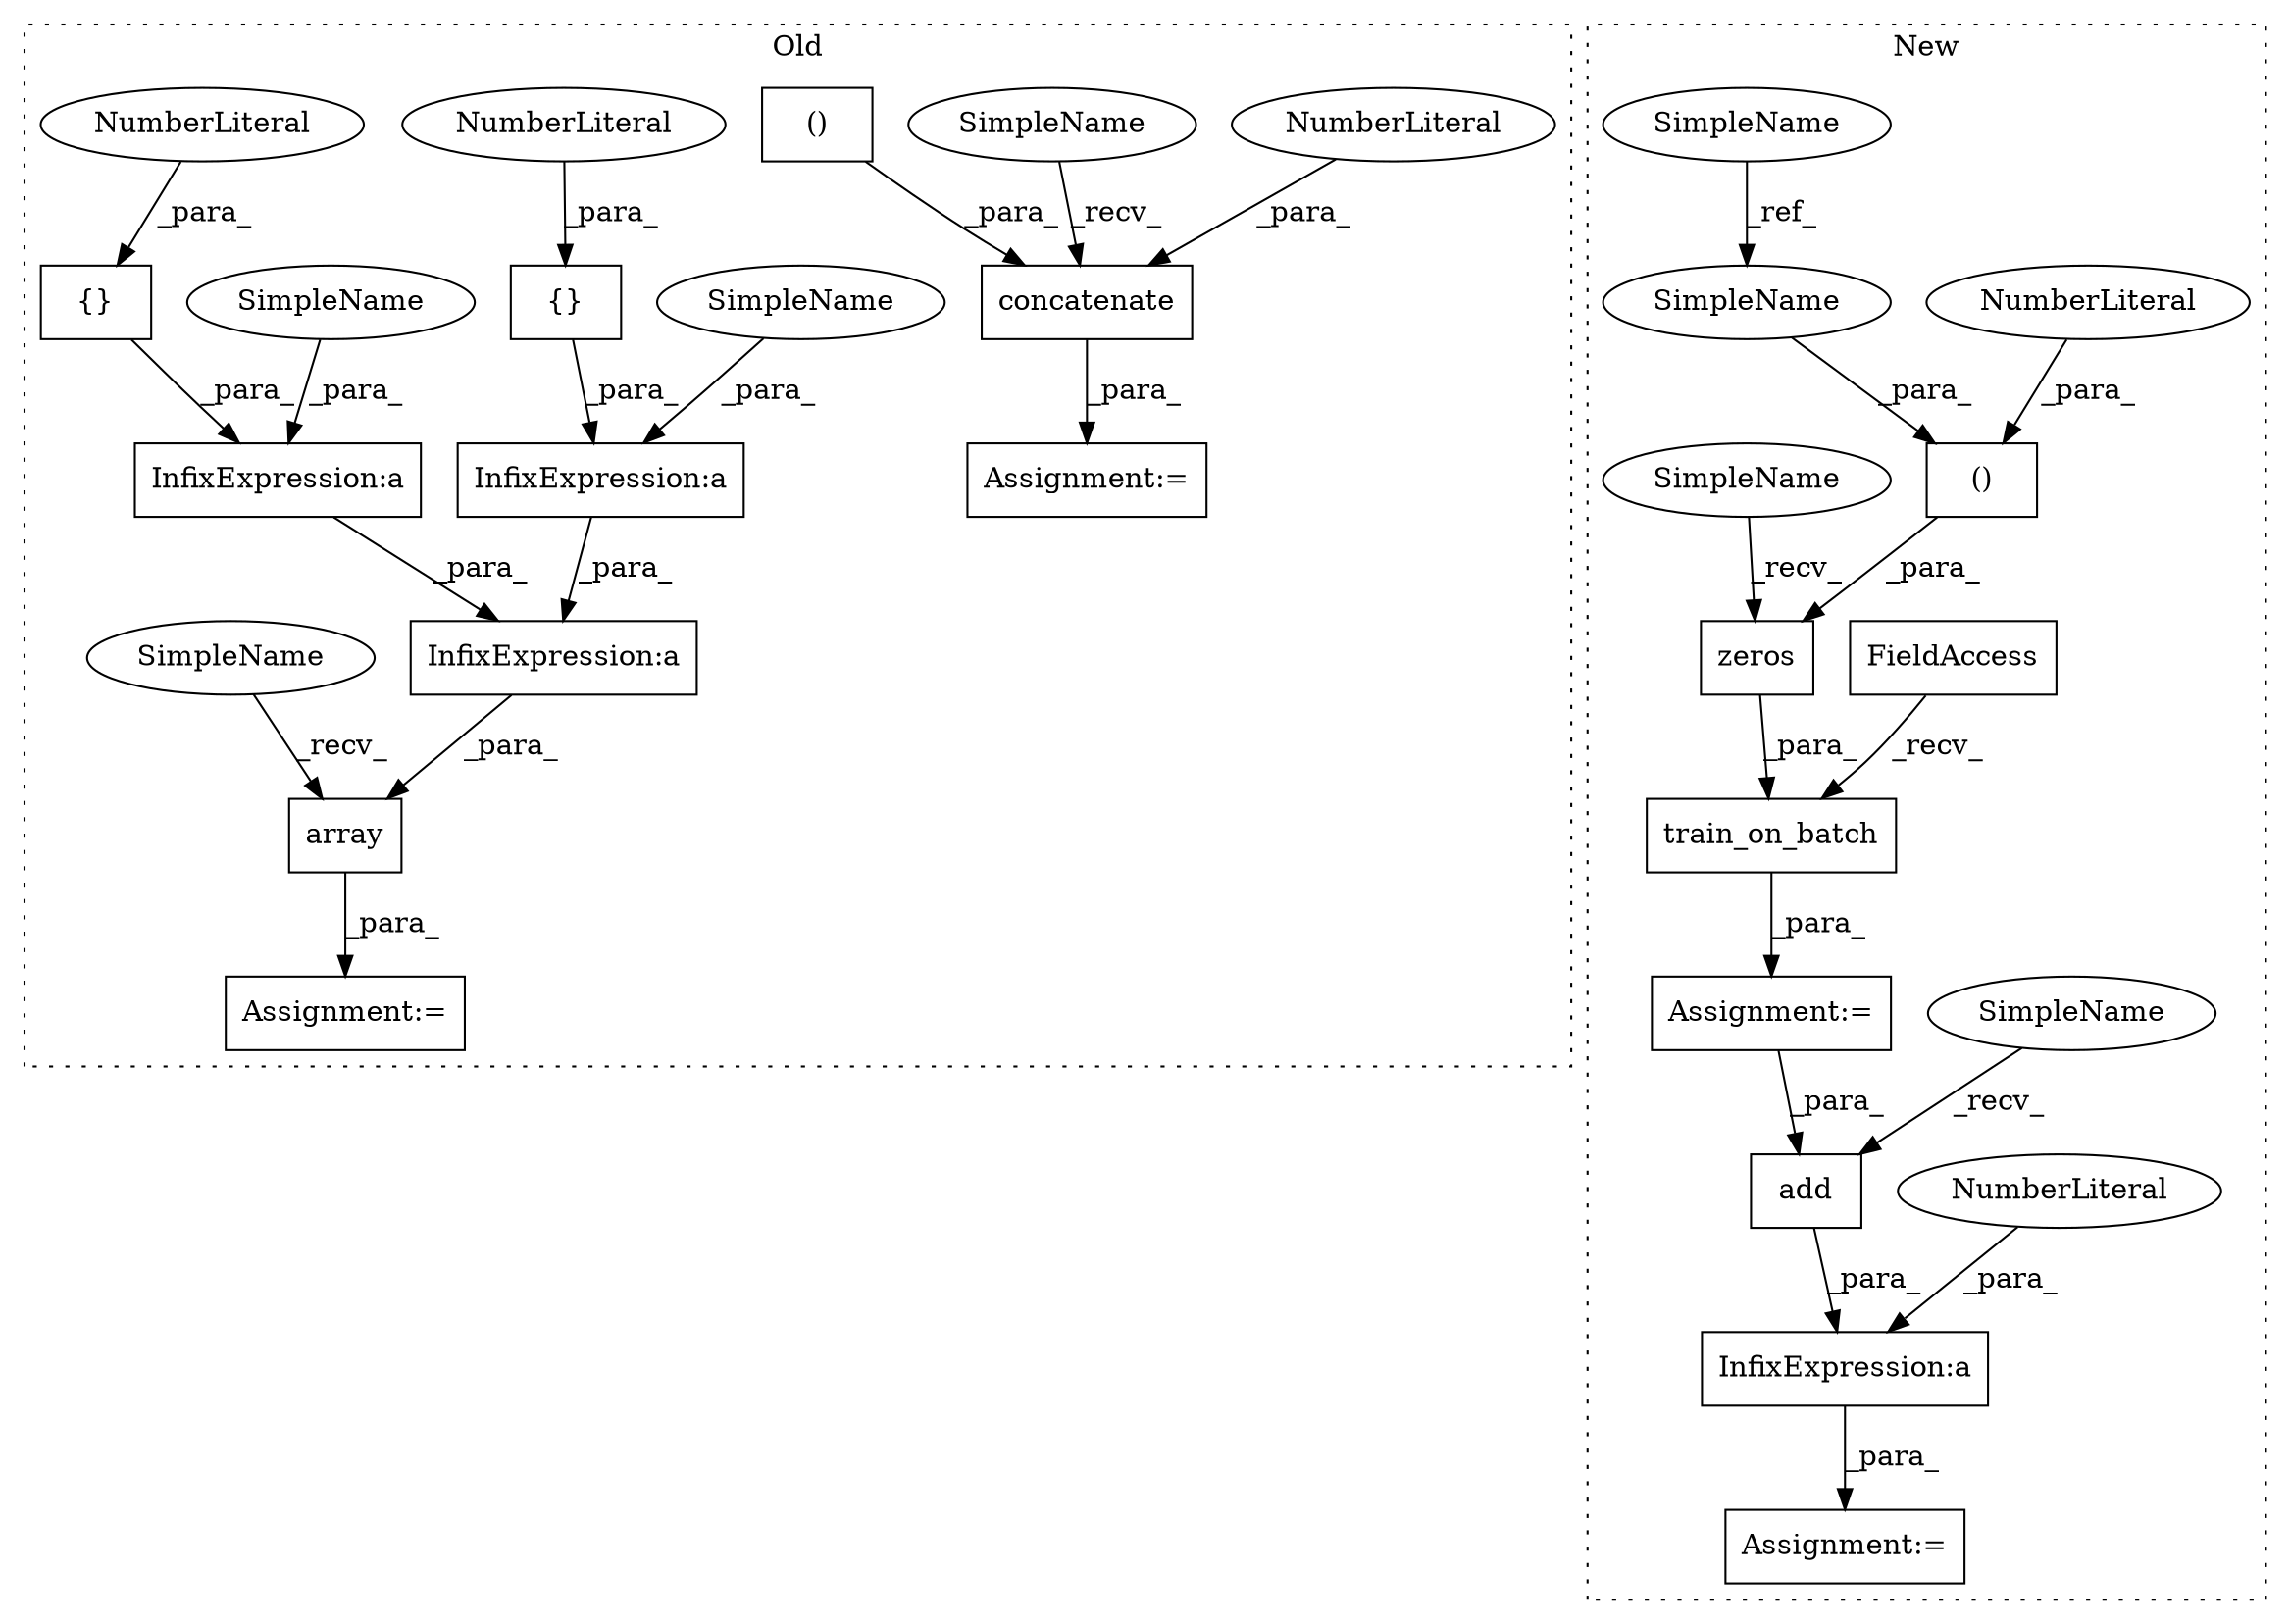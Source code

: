 digraph G {
subgraph cluster0 {
1 [label="concatenate" a="32" s="3640,3687" l="19,1" shape="box"];
4 [label="()" a="106" s="3659" l="25" shape="box"];
7 [label="NumberLiteral" a="34" s="3686" l="1" shape="ellipse"];
10 [label="array" a="32" s="3710,3773" l="6,1" shape="box"];
11 [label="InfixExpression:a" a="27" s="3743" l="3" shape="box"];
12 [label="InfixExpression:a" a="27" s="3729" l="3" shape="box"];
13 [label="InfixExpression:a" a="27" s="3759" l="3" shape="box"];
14 [label="{}" a="4" s="3756,3758" l="1,1" shape="box"];
15 [label="NumberLiteral" a="34" s="3757" l="1" shape="ellipse"];
16 [label="{}" a="4" s="3726,3728" l="1,1" shape="box"];
17 [label="NumberLiteral" a="34" s="3727" l="1" shape="ellipse"];
23 [label="Assignment:=" a="7" s="3703" l="1" shape="box"];
24 [label="Assignment:=" a="7" s="3633" l="1" shape="box"];
28 [label="SimpleName" a="42" s="3732" l="10" shape="ellipse"];
29 [label="SimpleName" a="42" s="3762" l="10" shape="ellipse"];
30 [label="SimpleName" a="42" s="3704" l="5" shape="ellipse"];
31 [label="SimpleName" a="42" s="3634" l="5" shape="ellipse"];
label = "Old";
style="dotted";
}
subgraph cluster1 {
2 [label="train_on_batch" a="32" s="3917,3986" l="15,1" shape="box"];
3 [label="add" a="32" s="4015,4042" l="4,1" shape="box"];
5 [label="()" a="106" s="3960" l="24" shape="box"];
6 [label="InfixExpression:a" a="27" s="4006" l="3" shape="box"];
8 [label="NumberLiteral" a="34" s="3983" l="1" shape="ellipse"];
9 [label="NumberLiteral" a="34" s="4003" l="3" shape="ellipse"];
18 [label="SimpleName" a="42" s="3451" l="10" shape="ellipse"];
19 [label="zeros" a="32" s="3947,3984" l="13,2" shape="box"];
20 [label="FieldAccess" a="22" s="3898" l="18" shape="box"];
21 [label="Assignment:=" a="7" s="4001" l="1" shape="box"];
22 [label="Assignment:=" a="7" s="3897" l="1" shape="box"];
25 [label="SimpleName" a="42" s="3960" l="10" shape="ellipse"];
26 [label="SimpleName" a="42" s="4009" l="5" shape="ellipse"];
27 [label="SimpleName" a="42" s="3941" l="5" shape="ellipse"];
label = "New";
style="dotted";
}
1 -> 24 [label="_para_"];
2 -> 22 [label="_para_"];
3 -> 6 [label="_para_"];
4 -> 1 [label="_para_"];
5 -> 19 [label="_para_"];
6 -> 21 [label="_para_"];
7 -> 1 [label="_para_"];
8 -> 5 [label="_para_"];
9 -> 6 [label="_para_"];
10 -> 23 [label="_para_"];
11 -> 10 [label="_para_"];
12 -> 11 [label="_para_"];
13 -> 11 [label="_para_"];
14 -> 13 [label="_para_"];
15 -> 14 [label="_para_"];
16 -> 12 [label="_para_"];
17 -> 16 [label="_para_"];
18 -> 25 [label="_ref_"];
19 -> 2 [label="_para_"];
20 -> 2 [label="_recv_"];
22 -> 3 [label="_para_"];
25 -> 5 [label="_para_"];
26 -> 3 [label="_recv_"];
27 -> 19 [label="_recv_"];
28 -> 12 [label="_para_"];
29 -> 13 [label="_para_"];
30 -> 10 [label="_recv_"];
31 -> 1 [label="_recv_"];
}